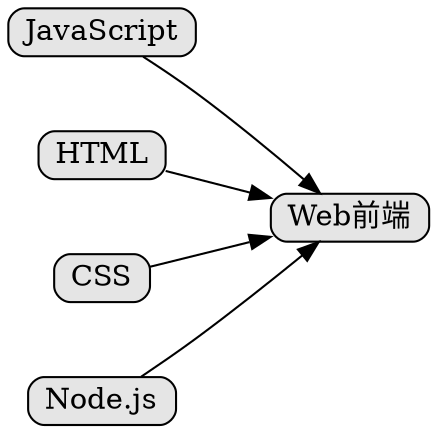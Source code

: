     digraph tree
    {
        nodesep=0.5;
        charset="UTF-8";
        rankdir=LR;
        fixedsize=true;
        node [style="rounded,filled", width=0, height=0, shape=box, fillcolor="#E5E5E5", concentrate=true]
        "JavaScript" ->"Web前端"
        "HTML" -> "Web前端"
        "CSS" -> "Web前端"
        "Node.js" -> "Web前端"
    }